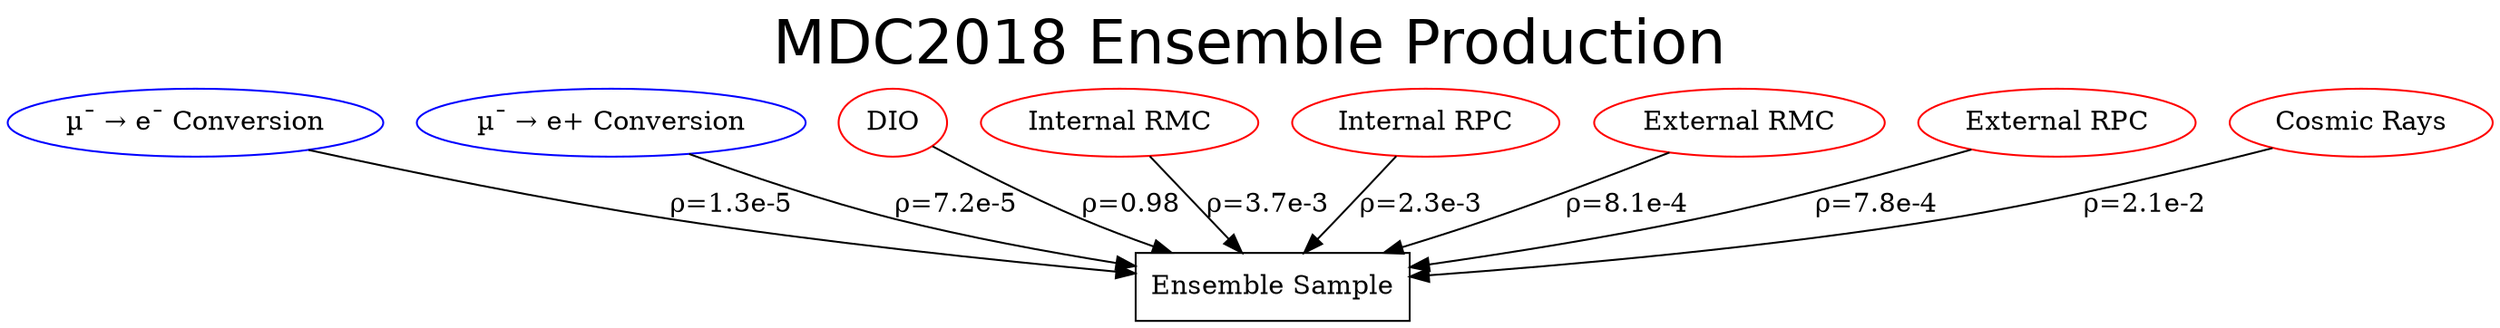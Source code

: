 /* A draft flowchart showing ensemble production
 * To compile:
 *
 *     dot -Tpdf 'thisfile'.dot -o 'thisfile'.pdf
 */

digraph cd3beam {
	/* size="14,11"; */
	label = "MDC2018 Ensemble Production";
	fontname="Helvetica";
	fontsize="32";
	labelloc = t;
	"Ensemble" [shape=box,color=black, label="Ensemble Sample"];
	"CeM" [shape=oval,color=blue, label ="&micro;&macr; &rarr; e&macr; Conversion"];
	"CeP" [shape=oval,color=blue, label ="&micro;&macr; &rarr; e+ Conversion"];
	"DIO" [shape=oval,color=red, label ="DIO"];
	"IRMC" [shape=oval,color=red, label ="Internal RMC"];
	"IRPC" [shape=oval,color=red, label ="Internal RPC"];
	"ERMC" [shape=oval,color=red, label ="External RMC"];
	"ERPC" [shape=oval,color=red, label ="External RPC"];
	"Cosmic" [shape=oval,color=red, label ="Cosmic Rays"];
	"CeM" -> "Ensemble" [label="&rho;=1.3e-5"];
	"CeP" -> "Ensemble" [label="&rho;=7.2e-5"];
	"DIO" -> "Ensemble" [label="&rho;=0.98"];
	"IRMC" -> "Ensemble" [label="&rho;=3.7e-3"];
	"IRPC" -> "Ensemble" [label="&rho;=2.3e-3"];
	"ERMC" -> "Ensemble" [label="&rho;=8.1e-4"];
	"ERPC" -> "Ensemble" [label="&rho;=7.8e-4"];
	"Cosmic" -> "Ensemble" [label="&rho;=2.1e-2"];


/*	subgraph clusterLegend {
		 rankdir="TB";
		 color="green";
	         label="Legend";
		 "Physics Process" [shape="oval",color=blue];
		 "Background Process" [shape="oval",color=red];
	}
*/

}
